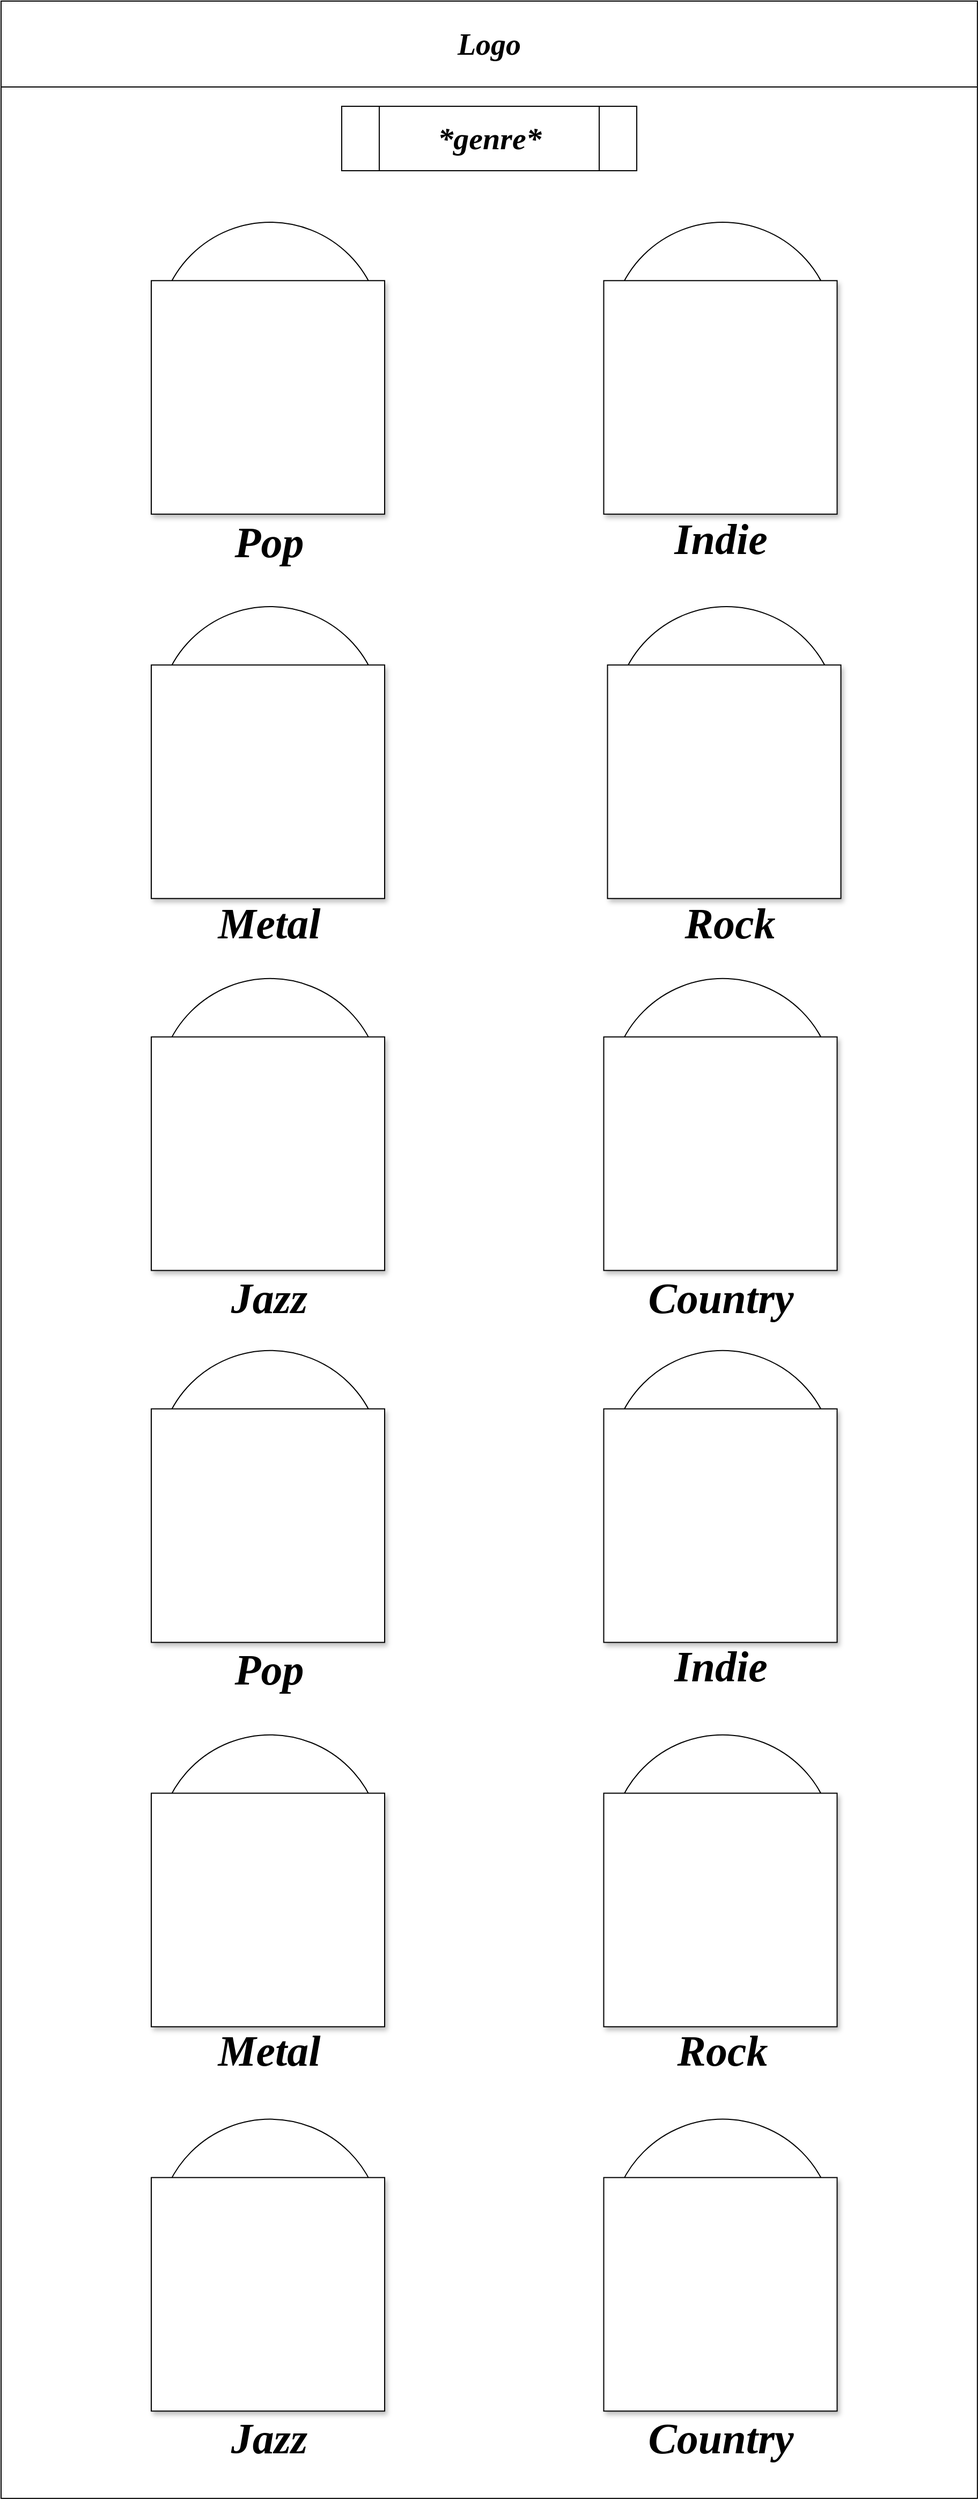 <mxfile version="20.8.16" type="device"><diagram name="Page-1" id="ue4LoEr-ibgU04Iuvwr2"><mxGraphModel dx="4097" dy="2411" grid="1" gridSize="10" guides="1" tooltips="1" connect="1" arrows="1" fold="1" page="1" pageScale="1" pageWidth="827" pageHeight="1169" math="0" shadow="0"><root><mxCell id="0"/><mxCell id="1" parent="0"/><mxCell id="jevfUWjRyCeGfcBZBIaC-1" value="&lt;font face=&quot;Garamond&quot;&gt;&lt;i style=&quot;&quot;&gt;Logo&lt;/i&gt;&lt;/font&gt;" style="swimlane;whiteSpace=wrap;html=1;rounded=0;shadow=0;labelBackgroundColor=none;strokeWidth=1;fontFamily=Verdana;fontSize=28;startSize=80;" vertex="1" parent="1"><mxGeometry y="4" width="910" height="2326" as="geometry"/></mxCell><mxCell id="jevfUWjRyCeGfcBZBIaC-21" value="*genre*" style="shape=process;whiteSpace=wrap;html=1;backgroundOutline=1;size=0.127;strokeWidth=1;fontSize=29;fontFamily=Garamond;horizontal=1;verticalAlign=middle;fontStyle=3" vertex="1" parent="jevfUWjRyCeGfcBZBIaC-1"><mxGeometry x="317.5" y="98" width="275" height="60" as="geometry"/></mxCell><mxCell id="jevfUWjRyCeGfcBZBIaC-51" value="" style="group" vertex="1" connectable="0" parent="jevfUWjRyCeGfcBZBIaC-1"><mxGeometry x="96" y="206" width="734" height="2084" as="geometry"/></mxCell><mxCell id="jevfUWjRyCeGfcBZBIaC-53" value="" style="group" vertex="1" connectable="0" parent="jevfUWjRyCeGfcBZBIaC-51"><mxGeometry x="44" width="650" height="2084" as="geometry"/></mxCell><mxCell id="jevfUWjRyCeGfcBZBIaC-3" value="" style="ellipse;whiteSpace=wrap;html=1;aspect=fixed;" vertex="1" parent="jevfUWjRyCeGfcBZBIaC-53"><mxGeometry x="428.33" width="208.444" height="208.444" as="geometry"/></mxCell><mxCell id="jevfUWjRyCeGfcBZBIaC-5" value="" style="ellipse;whiteSpace=wrap;html=1;aspect=fixed;" vertex="1" parent="jevfUWjRyCeGfcBZBIaC-53"><mxGeometry x="6.591" width="208.444" height="208.444" as="geometry"/></mxCell><mxCell id="jevfUWjRyCeGfcBZBIaC-6" value="" style="whiteSpace=wrap;html=1;aspect=fixed;rounded=0;glass=0;shadow=1;" vertex="1" parent="jevfUWjRyCeGfcBZBIaC-53"><mxGeometry x="0.001" y="54.377" width="217.507" height="217.507" as="geometry"/></mxCell><mxCell id="jevfUWjRyCeGfcBZBIaC-7" value="" style="whiteSpace=wrap;html=1;aspect=fixed;fillStyle=solid;gradientDirection=radial;shadow=1;" vertex="1" parent="jevfUWjRyCeGfcBZBIaC-53"><mxGeometry x="421.74" y="54.377" width="217.507" height="217.507" as="geometry"/></mxCell><mxCell id="jevfUWjRyCeGfcBZBIaC-9" value="Indie" style="text;html=1;strokeColor=none;fillColor=none;align=center;verticalAlign=middle;whiteSpace=wrap;rounded=0;fontSize=40;fontFamily=Garamond;fontStyle=3" vertex="1" parent="jevfUWjRyCeGfcBZBIaC-53"><mxGeometry x="421.73" y="271.88" width="218.27" height="45.31" as="geometry"/></mxCell><mxCell id="jevfUWjRyCeGfcBZBIaC-11" value="&lt;font style=&quot;font-size: 40px;&quot;&gt;Pop&lt;/font&gt;" style="text;html=1;align=center;verticalAlign=middle;whiteSpace=wrap;rounded=0;fontSize=51;fontFamily=Garamond;fontStyle=3" vertex="1" parent="jevfUWjRyCeGfcBZBIaC-53"><mxGeometry y="271.88" width="220" height="45.31" as="geometry"/></mxCell><mxCell id="jevfUWjRyCeGfcBZBIaC-4" value="" style="ellipse;whiteSpace=wrap;html=1;aspect=fixed;" vertex="1" parent="jevfUWjRyCeGfcBZBIaC-53"><mxGeometry x="6.59" y="357.98" width="208.444" height="208.444" as="geometry"/></mxCell><mxCell id="jevfUWjRyCeGfcBZBIaC-8" value="" style="whiteSpace=wrap;html=1;aspect=fixed;shadow=1;" vertex="1" parent="jevfUWjRyCeGfcBZBIaC-53"><mxGeometry y="412.357" width="217.507" height="217.507" as="geometry"/></mxCell><mxCell id="jevfUWjRyCeGfcBZBIaC-10" value="Metal" style="text;html=1;strokeColor=none;fillColor=none;align=center;verticalAlign=middle;whiteSpace=wrap;rounded=0;fontSize=40;fontFamily=Garamond;fontStyle=3" vertex="1" parent="jevfUWjRyCeGfcBZBIaC-53"><mxGeometry y="629.86" width="220" height="45.31" as="geometry"/></mxCell><mxCell id="jevfUWjRyCeGfcBZBIaC-14" value="" style="ellipse;whiteSpace=wrap;html=1;aspect=fixed;" vertex="1" parent="jevfUWjRyCeGfcBZBIaC-53"><mxGeometry x="431.851" y="357.976" width="208.444" height="208.444" as="geometry"/></mxCell><mxCell id="jevfUWjRyCeGfcBZBIaC-15" value="" style="whiteSpace=wrap;html=1;aspect=fixed;shadow=1;" vertex="1" parent="jevfUWjRyCeGfcBZBIaC-53"><mxGeometry x="425.262" y="412.353" width="217.507" height="217.507" as="geometry"/></mxCell><mxCell id="jevfUWjRyCeGfcBZBIaC-20" value="Rock" style="text;html=1;align=center;verticalAlign=middle;whiteSpace=wrap;rounded=0;fontSize=40;fontFamily=Garamond;fontStyle=3" vertex="1" parent="jevfUWjRyCeGfcBZBIaC-53"><mxGeometry x="428.96" y="629.86" width="221.04" height="45.31" as="geometry"/></mxCell><mxCell id="jevfUWjRyCeGfcBZBIaC-12" value="" style="ellipse;whiteSpace=wrap;html=1;aspect=fixed;" vertex="1" parent="jevfUWjRyCeGfcBZBIaC-53"><mxGeometry x="6.598" y="704.409" width="208.444" height="208.444" as="geometry"/></mxCell><mxCell id="jevfUWjRyCeGfcBZBIaC-13" value="" style="ellipse;whiteSpace=wrap;html=1;aspect=fixed;" vertex="1" parent="jevfUWjRyCeGfcBZBIaC-53"><mxGeometry x="428.337" y="704.409" width="208.444" height="208.444" as="geometry"/></mxCell><mxCell id="jevfUWjRyCeGfcBZBIaC-16" value="" style="whiteSpace=wrap;html=1;aspect=fixed;shadow=1;" vertex="1" parent="jevfUWjRyCeGfcBZBIaC-53"><mxGeometry x="0.009" y="758.786" width="217.507" height="217.507" as="geometry"/></mxCell><mxCell id="jevfUWjRyCeGfcBZBIaC-17" value="" style="whiteSpace=wrap;html=1;aspect=fixed;shadow=1;" vertex="1" parent="jevfUWjRyCeGfcBZBIaC-53"><mxGeometry x="421.747" y="758.786" width="217.507" height="217.507" as="geometry"/></mxCell><mxCell id="jevfUWjRyCeGfcBZBIaC-18" value="&lt;font style=&quot;font-size: 40px;&quot;&gt;Jazz&lt;/font&gt;" style="text;html=1;strokeColor=none;fillColor=none;align=center;verticalAlign=middle;whiteSpace=wrap;rounded=0;fontSize=51;fontFamily=Garamond;fontStyle=3" vertex="1" parent="jevfUWjRyCeGfcBZBIaC-53"><mxGeometry y="976.29" width="220" height="45.31" as="geometry"/></mxCell><mxCell id="jevfUWjRyCeGfcBZBIaC-19" value="&lt;font style=&quot;font-size: 40px;&quot;&gt;Country&lt;/font&gt;" style="text;html=1;strokeColor=none;fillColor=none;align=center;verticalAlign=middle;whiteSpace=wrap;rounded=0;fontSize=51;fontFamily=Garamond;fontStyle=3" vertex="1" parent="jevfUWjRyCeGfcBZBIaC-53"><mxGeometry x="421.75" y="976.29" width="218.25" height="45.31" as="geometry"/></mxCell><mxCell id="jevfUWjRyCeGfcBZBIaC-33" value="" style="ellipse;whiteSpace=wrap;html=1;aspect=fixed;" vertex="1" parent="jevfUWjRyCeGfcBZBIaC-53"><mxGeometry x="428.33" y="1050.846" width="208.444" height="208.444" as="geometry"/></mxCell><mxCell id="jevfUWjRyCeGfcBZBIaC-35" value="" style="ellipse;whiteSpace=wrap;html=1;aspect=fixed;" vertex="1" parent="jevfUWjRyCeGfcBZBIaC-53"><mxGeometry x="6.591" y="1050.846" width="208.444" height="208.444" as="geometry"/></mxCell><mxCell id="jevfUWjRyCeGfcBZBIaC-36" value="" style="whiteSpace=wrap;html=1;aspect=fixed;rounded=0;glass=0;shadow=1;" vertex="1" parent="jevfUWjRyCeGfcBZBIaC-53"><mxGeometry x="0.001" y="1105.222" width="217.507" height="217.507" as="geometry"/></mxCell><mxCell id="jevfUWjRyCeGfcBZBIaC-37" value="" style="whiteSpace=wrap;html=1;aspect=fixed;fillStyle=solid;gradientDirection=radial;shadow=1;" vertex="1" parent="jevfUWjRyCeGfcBZBIaC-53"><mxGeometry x="421.74" y="1105.222" width="217.507" height="217.507" as="geometry"/></mxCell><mxCell id="jevfUWjRyCeGfcBZBIaC-39" value="Indie" style="text;html=1;strokeColor=none;fillColor=none;align=center;verticalAlign=middle;whiteSpace=wrap;rounded=0;fontSize=40;fontFamily=Garamond;fontStyle=3" vertex="1" parent="jevfUWjRyCeGfcBZBIaC-53"><mxGeometry x="421.73" y="1322.73" width="218.27" height="45.31" as="geometry"/></mxCell><mxCell id="jevfUWjRyCeGfcBZBIaC-41" value="&lt;font style=&quot;font-size: 40px;&quot;&gt;Pop&lt;/font&gt;" style="text;html=1;align=center;verticalAlign=middle;whiteSpace=wrap;rounded=0;fontSize=51;fontFamily=Garamond;fontStyle=3" vertex="1" parent="jevfUWjRyCeGfcBZBIaC-53"><mxGeometry y="1322.73" width="220" height="45.31" as="geometry"/></mxCell><mxCell id="jevfUWjRyCeGfcBZBIaC-34" value="" style="ellipse;whiteSpace=wrap;html=1;aspect=fixed;" vertex="1" parent="jevfUWjRyCeGfcBZBIaC-53"><mxGeometry x="6.59" y="1408.826" width="208.444" height="208.444" as="geometry"/></mxCell><mxCell id="jevfUWjRyCeGfcBZBIaC-38" value="" style="whiteSpace=wrap;html=1;aspect=fixed;shadow=1;" vertex="1" parent="jevfUWjRyCeGfcBZBIaC-53"><mxGeometry y="1463.203" width="217.507" height="217.507" as="geometry"/></mxCell><mxCell id="jevfUWjRyCeGfcBZBIaC-40" value="Metal" style="text;html=1;strokeColor=none;fillColor=none;align=center;verticalAlign=middle;whiteSpace=wrap;rounded=0;fontSize=40;fontFamily=Garamond;fontStyle=3" vertex="1" parent="jevfUWjRyCeGfcBZBIaC-53"><mxGeometry y="1680.71" width="220" height="45.31" as="geometry"/></mxCell><mxCell id="jevfUWjRyCeGfcBZBIaC-44" value="" style="ellipse;whiteSpace=wrap;html=1;aspect=fixed;" vertex="1" parent="jevfUWjRyCeGfcBZBIaC-53"><mxGeometry x="428.321" y="1408.822" width="208.444" height="208.444" as="geometry"/></mxCell><mxCell id="jevfUWjRyCeGfcBZBIaC-45" value="" style="whiteSpace=wrap;html=1;aspect=fixed;shadow=1;" vertex="1" parent="jevfUWjRyCeGfcBZBIaC-53"><mxGeometry x="421.732" y="1463.199" width="217.507" height="217.507" as="geometry"/></mxCell><mxCell id="jevfUWjRyCeGfcBZBIaC-50" value="Rock" style="text;html=1;align=center;verticalAlign=middle;whiteSpace=wrap;rounded=0;fontSize=40;fontFamily=Garamond;fontStyle=3" vertex="1" parent="jevfUWjRyCeGfcBZBIaC-53"><mxGeometry x="421.73" y="1680.71" width="221.04" height="45.31" as="geometry"/></mxCell><mxCell id="jevfUWjRyCeGfcBZBIaC-42" value="" style="ellipse;whiteSpace=wrap;html=1;aspect=fixed;" vertex="1" parent="jevfUWjRyCeGfcBZBIaC-53"><mxGeometry x="6.598" y="1766.802" width="208.444" height="208.444" as="geometry"/></mxCell><mxCell id="jevfUWjRyCeGfcBZBIaC-43" value="" style="ellipse;whiteSpace=wrap;html=1;aspect=fixed;" vertex="1" parent="jevfUWjRyCeGfcBZBIaC-53"><mxGeometry x="428.337" y="1766.802" width="208.444" height="208.444" as="geometry"/></mxCell><mxCell id="jevfUWjRyCeGfcBZBIaC-46" value="" style="whiteSpace=wrap;html=1;aspect=fixed;shadow=1;" vertex="1" parent="jevfUWjRyCeGfcBZBIaC-53"><mxGeometry x="0.009" y="1821.179" width="217.507" height="217.507" as="geometry"/></mxCell><mxCell id="jevfUWjRyCeGfcBZBIaC-47" value="" style="whiteSpace=wrap;html=1;aspect=fixed;shadow=1;" vertex="1" parent="jevfUWjRyCeGfcBZBIaC-53"><mxGeometry x="421.747" y="1821.179" width="217.507" height="217.507" as="geometry"/></mxCell><mxCell id="jevfUWjRyCeGfcBZBIaC-48" value="&lt;font style=&quot;font-size: 40px;&quot;&gt;Jazz&lt;/font&gt;" style="text;html=1;strokeColor=none;fillColor=none;align=center;verticalAlign=middle;whiteSpace=wrap;rounded=0;fontSize=51;fontFamily=Garamond;fontStyle=3" vertex="1" parent="jevfUWjRyCeGfcBZBIaC-53"><mxGeometry y="2038.69" width="220" height="45.31" as="geometry"/></mxCell><mxCell id="jevfUWjRyCeGfcBZBIaC-49" value="&lt;font style=&quot;font-size: 40px;&quot;&gt;Country&lt;/font&gt;" style="text;html=1;strokeColor=none;fillColor=none;align=center;verticalAlign=middle;whiteSpace=wrap;rounded=0;fontSize=51;fontFamily=Garamond;fontStyle=3" vertex="1" parent="jevfUWjRyCeGfcBZBIaC-53"><mxGeometry x="421.75" y="2038.69" width="218.25" height="45.31" as="geometry"/></mxCell></root></mxGraphModel></diagram></mxfile>